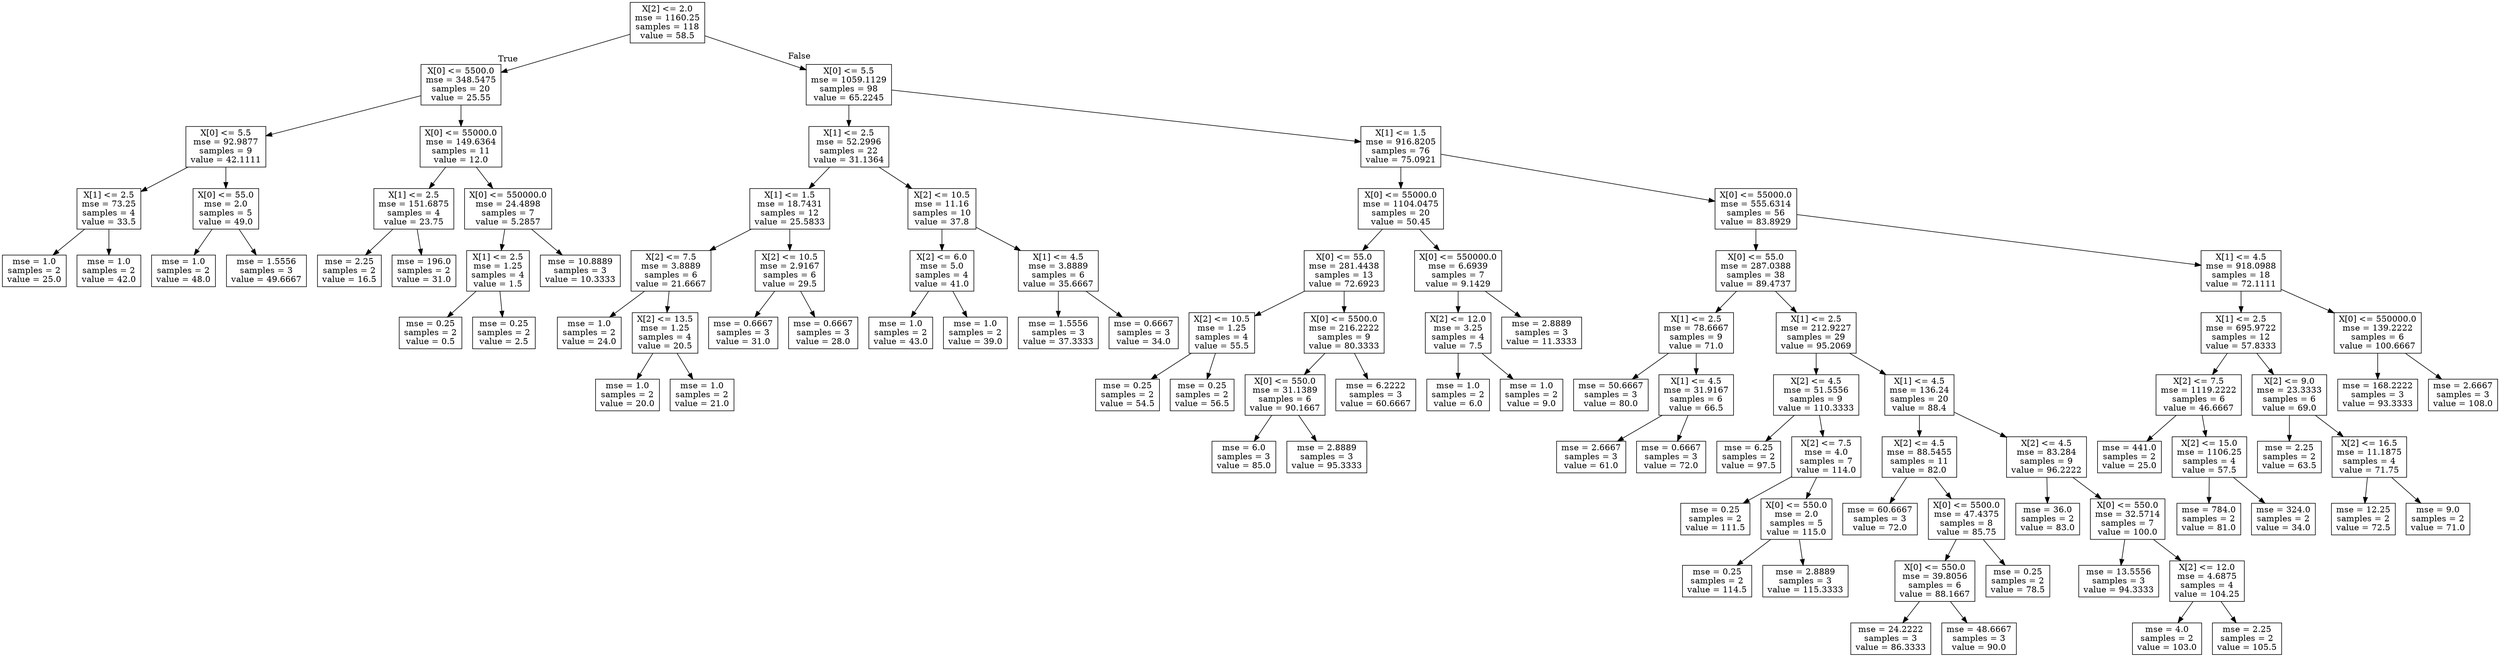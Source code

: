 digraph Tree {
node [shape=box] ;
0 [label="X[2] <= 2.0\nmse = 1160.25\nsamples = 118\nvalue = 58.5"] ;
1 [label="X[0] <= 5500.0\nmse = 348.5475\nsamples = 20\nvalue = 25.55"] ;
0 -> 1 [labeldistance=2.5, labelangle=45, headlabel="True"] ;
2 [label="X[0] <= 5.5\nmse = 92.9877\nsamples = 9\nvalue = 42.1111"] ;
1 -> 2 ;
3 [label="X[1] <= 2.5\nmse = 73.25\nsamples = 4\nvalue = 33.5"] ;
2 -> 3 ;
4 [label="mse = 1.0\nsamples = 2\nvalue = 25.0"] ;
3 -> 4 ;
5 [label="mse = 1.0\nsamples = 2\nvalue = 42.0"] ;
3 -> 5 ;
6 [label="X[0] <= 55.0\nmse = 2.0\nsamples = 5\nvalue = 49.0"] ;
2 -> 6 ;
7 [label="mse = 1.0\nsamples = 2\nvalue = 48.0"] ;
6 -> 7 ;
8 [label="mse = 1.5556\nsamples = 3\nvalue = 49.6667"] ;
6 -> 8 ;
9 [label="X[0] <= 55000.0\nmse = 149.6364\nsamples = 11\nvalue = 12.0"] ;
1 -> 9 ;
10 [label="X[1] <= 2.5\nmse = 151.6875\nsamples = 4\nvalue = 23.75"] ;
9 -> 10 ;
11 [label="mse = 2.25\nsamples = 2\nvalue = 16.5"] ;
10 -> 11 ;
12 [label="mse = 196.0\nsamples = 2\nvalue = 31.0"] ;
10 -> 12 ;
13 [label="X[0] <= 550000.0\nmse = 24.4898\nsamples = 7\nvalue = 5.2857"] ;
9 -> 13 ;
14 [label="X[1] <= 2.5\nmse = 1.25\nsamples = 4\nvalue = 1.5"] ;
13 -> 14 ;
15 [label="mse = 0.25\nsamples = 2\nvalue = 0.5"] ;
14 -> 15 ;
16 [label="mse = 0.25\nsamples = 2\nvalue = 2.5"] ;
14 -> 16 ;
17 [label="mse = 10.8889\nsamples = 3\nvalue = 10.3333"] ;
13 -> 17 ;
18 [label="X[0] <= 5.5\nmse = 1059.1129\nsamples = 98\nvalue = 65.2245"] ;
0 -> 18 [labeldistance=2.5, labelangle=-45, headlabel="False"] ;
19 [label="X[1] <= 2.5\nmse = 52.2996\nsamples = 22\nvalue = 31.1364"] ;
18 -> 19 ;
20 [label="X[1] <= 1.5\nmse = 18.7431\nsamples = 12\nvalue = 25.5833"] ;
19 -> 20 ;
21 [label="X[2] <= 7.5\nmse = 3.8889\nsamples = 6\nvalue = 21.6667"] ;
20 -> 21 ;
22 [label="mse = 1.0\nsamples = 2\nvalue = 24.0"] ;
21 -> 22 ;
23 [label="X[2] <= 13.5\nmse = 1.25\nsamples = 4\nvalue = 20.5"] ;
21 -> 23 ;
24 [label="mse = 1.0\nsamples = 2\nvalue = 20.0"] ;
23 -> 24 ;
25 [label="mse = 1.0\nsamples = 2\nvalue = 21.0"] ;
23 -> 25 ;
26 [label="X[2] <= 10.5\nmse = 2.9167\nsamples = 6\nvalue = 29.5"] ;
20 -> 26 ;
27 [label="mse = 0.6667\nsamples = 3\nvalue = 31.0"] ;
26 -> 27 ;
28 [label="mse = 0.6667\nsamples = 3\nvalue = 28.0"] ;
26 -> 28 ;
29 [label="X[2] <= 10.5\nmse = 11.16\nsamples = 10\nvalue = 37.8"] ;
19 -> 29 ;
30 [label="X[2] <= 6.0\nmse = 5.0\nsamples = 4\nvalue = 41.0"] ;
29 -> 30 ;
31 [label="mse = 1.0\nsamples = 2\nvalue = 43.0"] ;
30 -> 31 ;
32 [label="mse = 1.0\nsamples = 2\nvalue = 39.0"] ;
30 -> 32 ;
33 [label="X[1] <= 4.5\nmse = 3.8889\nsamples = 6\nvalue = 35.6667"] ;
29 -> 33 ;
34 [label="mse = 1.5556\nsamples = 3\nvalue = 37.3333"] ;
33 -> 34 ;
35 [label="mse = 0.6667\nsamples = 3\nvalue = 34.0"] ;
33 -> 35 ;
36 [label="X[1] <= 1.5\nmse = 916.8205\nsamples = 76\nvalue = 75.0921"] ;
18 -> 36 ;
37 [label="X[0] <= 55000.0\nmse = 1104.0475\nsamples = 20\nvalue = 50.45"] ;
36 -> 37 ;
38 [label="X[0] <= 55.0\nmse = 281.4438\nsamples = 13\nvalue = 72.6923"] ;
37 -> 38 ;
39 [label="X[2] <= 10.5\nmse = 1.25\nsamples = 4\nvalue = 55.5"] ;
38 -> 39 ;
40 [label="mse = 0.25\nsamples = 2\nvalue = 54.5"] ;
39 -> 40 ;
41 [label="mse = 0.25\nsamples = 2\nvalue = 56.5"] ;
39 -> 41 ;
42 [label="X[0] <= 5500.0\nmse = 216.2222\nsamples = 9\nvalue = 80.3333"] ;
38 -> 42 ;
43 [label="X[0] <= 550.0\nmse = 31.1389\nsamples = 6\nvalue = 90.1667"] ;
42 -> 43 ;
44 [label="mse = 6.0\nsamples = 3\nvalue = 85.0"] ;
43 -> 44 ;
45 [label="mse = 2.8889\nsamples = 3\nvalue = 95.3333"] ;
43 -> 45 ;
46 [label="mse = 6.2222\nsamples = 3\nvalue = 60.6667"] ;
42 -> 46 ;
47 [label="X[0] <= 550000.0\nmse = 6.6939\nsamples = 7\nvalue = 9.1429"] ;
37 -> 47 ;
48 [label="X[2] <= 12.0\nmse = 3.25\nsamples = 4\nvalue = 7.5"] ;
47 -> 48 ;
49 [label="mse = 1.0\nsamples = 2\nvalue = 6.0"] ;
48 -> 49 ;
50 [label="mse = 1.0\nsamples = 2\nvalue = 9.0"] ;
48 -> 50 ;
51 [label="mse = 2.8889\nsamples = 3\nvalue = 11.3333"] ;
47 -> 51 ;
52 [label="X[0] <= 55000.0\nmse = 555.6314\nsamples = 56\nvalue = 83.8929"] ;
36 -> 52 ;
53 [label="X[0] <= 55.0\nmse = 287.0388\nsamples = 38\nvalue = 89.4737"] ;
52 -> 53 ;
54 [label="X[1] <= 2.5\nmse = 78.6667\nsamples = 9\nvalue = 71.0"] ;
53 -> 54 ;
55 [label="mse = 50.6667\nsamples = 3\nvalue = 80.0"] ;
54 -> 55 ;
56 [label="X[1] <= 4.5\nmse = 31.9167\nsamples = 6\nvalue = 66.5"] ;
54 -> 56 ;
57 [label="mse = 2.6667\nsamples = 3\nvalue = 61.0"] ;
56 -> 57 ;
58 [label="mse = 0.6667\nsamples = 3\nvalue = 72.0"] ;
56 -> 58 ;
59 [label="X[1] <= 2.5\nmse = 212.9227\nsamples = 29\nvalue = 95.2069"] ;
53 -> 59 ;
60 [label="X[2] <= 4.5\nmse = 51.5556\nsamples = 9\nvalue = 110.3333"] ;
59 -> 60 ;
61 [label="mse = 6.25\nsamples = 2\nvalue = 97.5"] ;
60 -> 61 ;
62 [label="X[2] <= 7.5\nmse = 4.0\nsamples = 7\nvalue = 114.0"] ;
60 -> 62 ;
63 [label="mse = 0.25\nsamples = 2\nvalue = 111.5"] ;
62 -> 63 ;
64 [label="X[0] <= 550.0\nmse = 2.0\nsamples = 5\nvalue = 115.0"] ;
62 -> 64 ;
65 [label="mse = 0.25\nsamples = 2\nvalue = 114.5"] ;
64 -> 65 ;
66 [label="mse = 2.8889\nsamples = 3\nvalue = 115.3333"] ;
64 -> 66 ;
67 [label="X[1] <= 4.5\nmse = 136.24\nsamples = 20\nvalue = 88.4"] ;
59 -> 67 ;
68 [label="X[2] <= 4.5\nmse = 88.5455\nsamples = 11\nvalue = 82.0"] ;
67 -> 68 ;
69 [label="mse = 60.6667\nsamples = 3\nvalue = 72.0"] ;
68 -> 69 ;
70 [label="X[0] <= 5500.0\nmse = 47.4375\nsamples = 8\nvalue = 85.75"] ;
68 -> 70 ;
71 [label="X[0] <= 550.0\nmse = 39.8056\nsamples = 6\nvalue = 88.1667"] ;
70 -> 71 ;
72 [label="mse = 24.2222\nsamples = 3\nvalue = 86.3333"] ;
71 -> 72 ;
73 [label="mse = 48.6667\nsamples = 3\nvalue = 90.0"] ;
71 -> 73 ;
74 [label="mse = 0.25\nsamples = 2\nvalue = 78.5"] ;
70 -> 74 ;
75 [label="X[2] <= 4.5\nmse = 83.284\nsamples = 9\nvalue = 96.2222"] ;
67 -> 75 ;
76 [label="mse = 36.0\nsamples = 2\nvalue = 83.0"] ;
75 -> 76 ;
77 [label="X[0] <= 550.0\nmse = 32.5714\nsamples = 7\nvalue = 100.0"] ;
75 -> 77 ;
78 [label="mse = 13.5556\nsamples = 3\nvalue = 94.3333"] ;
77 -> 78 ;
79 [label="X[2] <= 12.0\nmse = 4.6875\nsamples = 4\nvalue = 104.25"] ;
77 -> 79 ;
80 [label="mse = 4.0\nsamples = 2\nvalue = 103.0"] ;
79 -> 80 ;
81 [label="mse = 2.25\nsamples = 2\nvalue = 105.5"] ;
79 -> 81 ;
82 [label="X[1] <= 4.5\nmse = 918.0988\nsamples = 18\nvalue = 72.1111"] ;
52 -> 82 ;
83 [label="X[1] <= 2.5\nmse = 695.9722\nsamples = 12\nvalue = 57.8333"] ;
82 -> 83 ;
84 [label="X[2] <= 7.5\nmse = 1119.2222\nsamples = 6\nvalue = 46.6667"] ;
83 -> 84 ;
85 [label="mse = 441.0\nsamples = 2\nvalue = 25.0"] ;
84 -> 85 ;
86 [label="X[2] <= 15.0\nmse = 1106.25\nsamples = 4\nvalue = 57.5"] ;
84 -> 86 ;
87 [label="mse = 784.0\nsamples = 2\nvalue = 81.0"] ;
86 -> 87 ;
88 [label="mse = 324.0\nsamples = 2\nvalue = 34.0"] ;
86 -> 88 ;
89 [label="X[2] <= 9.0\nmse = 23.3333\nsamples = 6\nvalue = 69.0"] ;
83 -> 89 ;
90 [label="mse = 2.25\nsamples = 2\nvalue = 63.5"] ;
89 -> 90 ;
91 [label="X[2] <= 16.5\nmse = 11.1875\nsamples = 4\nvalue = 71.75"] ;
89 -> 91 ;
92 [label="mse = 12.25\nsamples = 2\nvalue = 72.5"] ;
91 -> 92 ;
93 [label="mse = 9.0\nsamples = 2\nvalue = 71.0"] ;
91 -> 93 ;
94 [label="X[0] <= 550000.0\nmse = 139.2222\nsamples = 6\nvalue = 100.6667"] ;
82 -> 94 ;
95 [label="mse = 168.2222\nsamples = 3\nvalue = 93.3333"] ;
94 -> 95 ;
96 [label="mse = 2.6667\nsamples = 3\nvalue = 108.0"] ;
94 -> 96 ;
}